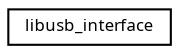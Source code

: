 digraph "Graphical Class Hierarchy"
{
  edge [fontname="Sans",fontsize="8",labelfontname="Sans",labelfontsize="8"];
  node [fontname="Sans",fontsize="8",shape=record];
  rankdir="LR";
  Node1 [label="libusb_interface",height=0.2,width=0.4,color="black", fillcolor="white", style="filled",URL="$structlibusb__interface.html"];
}
